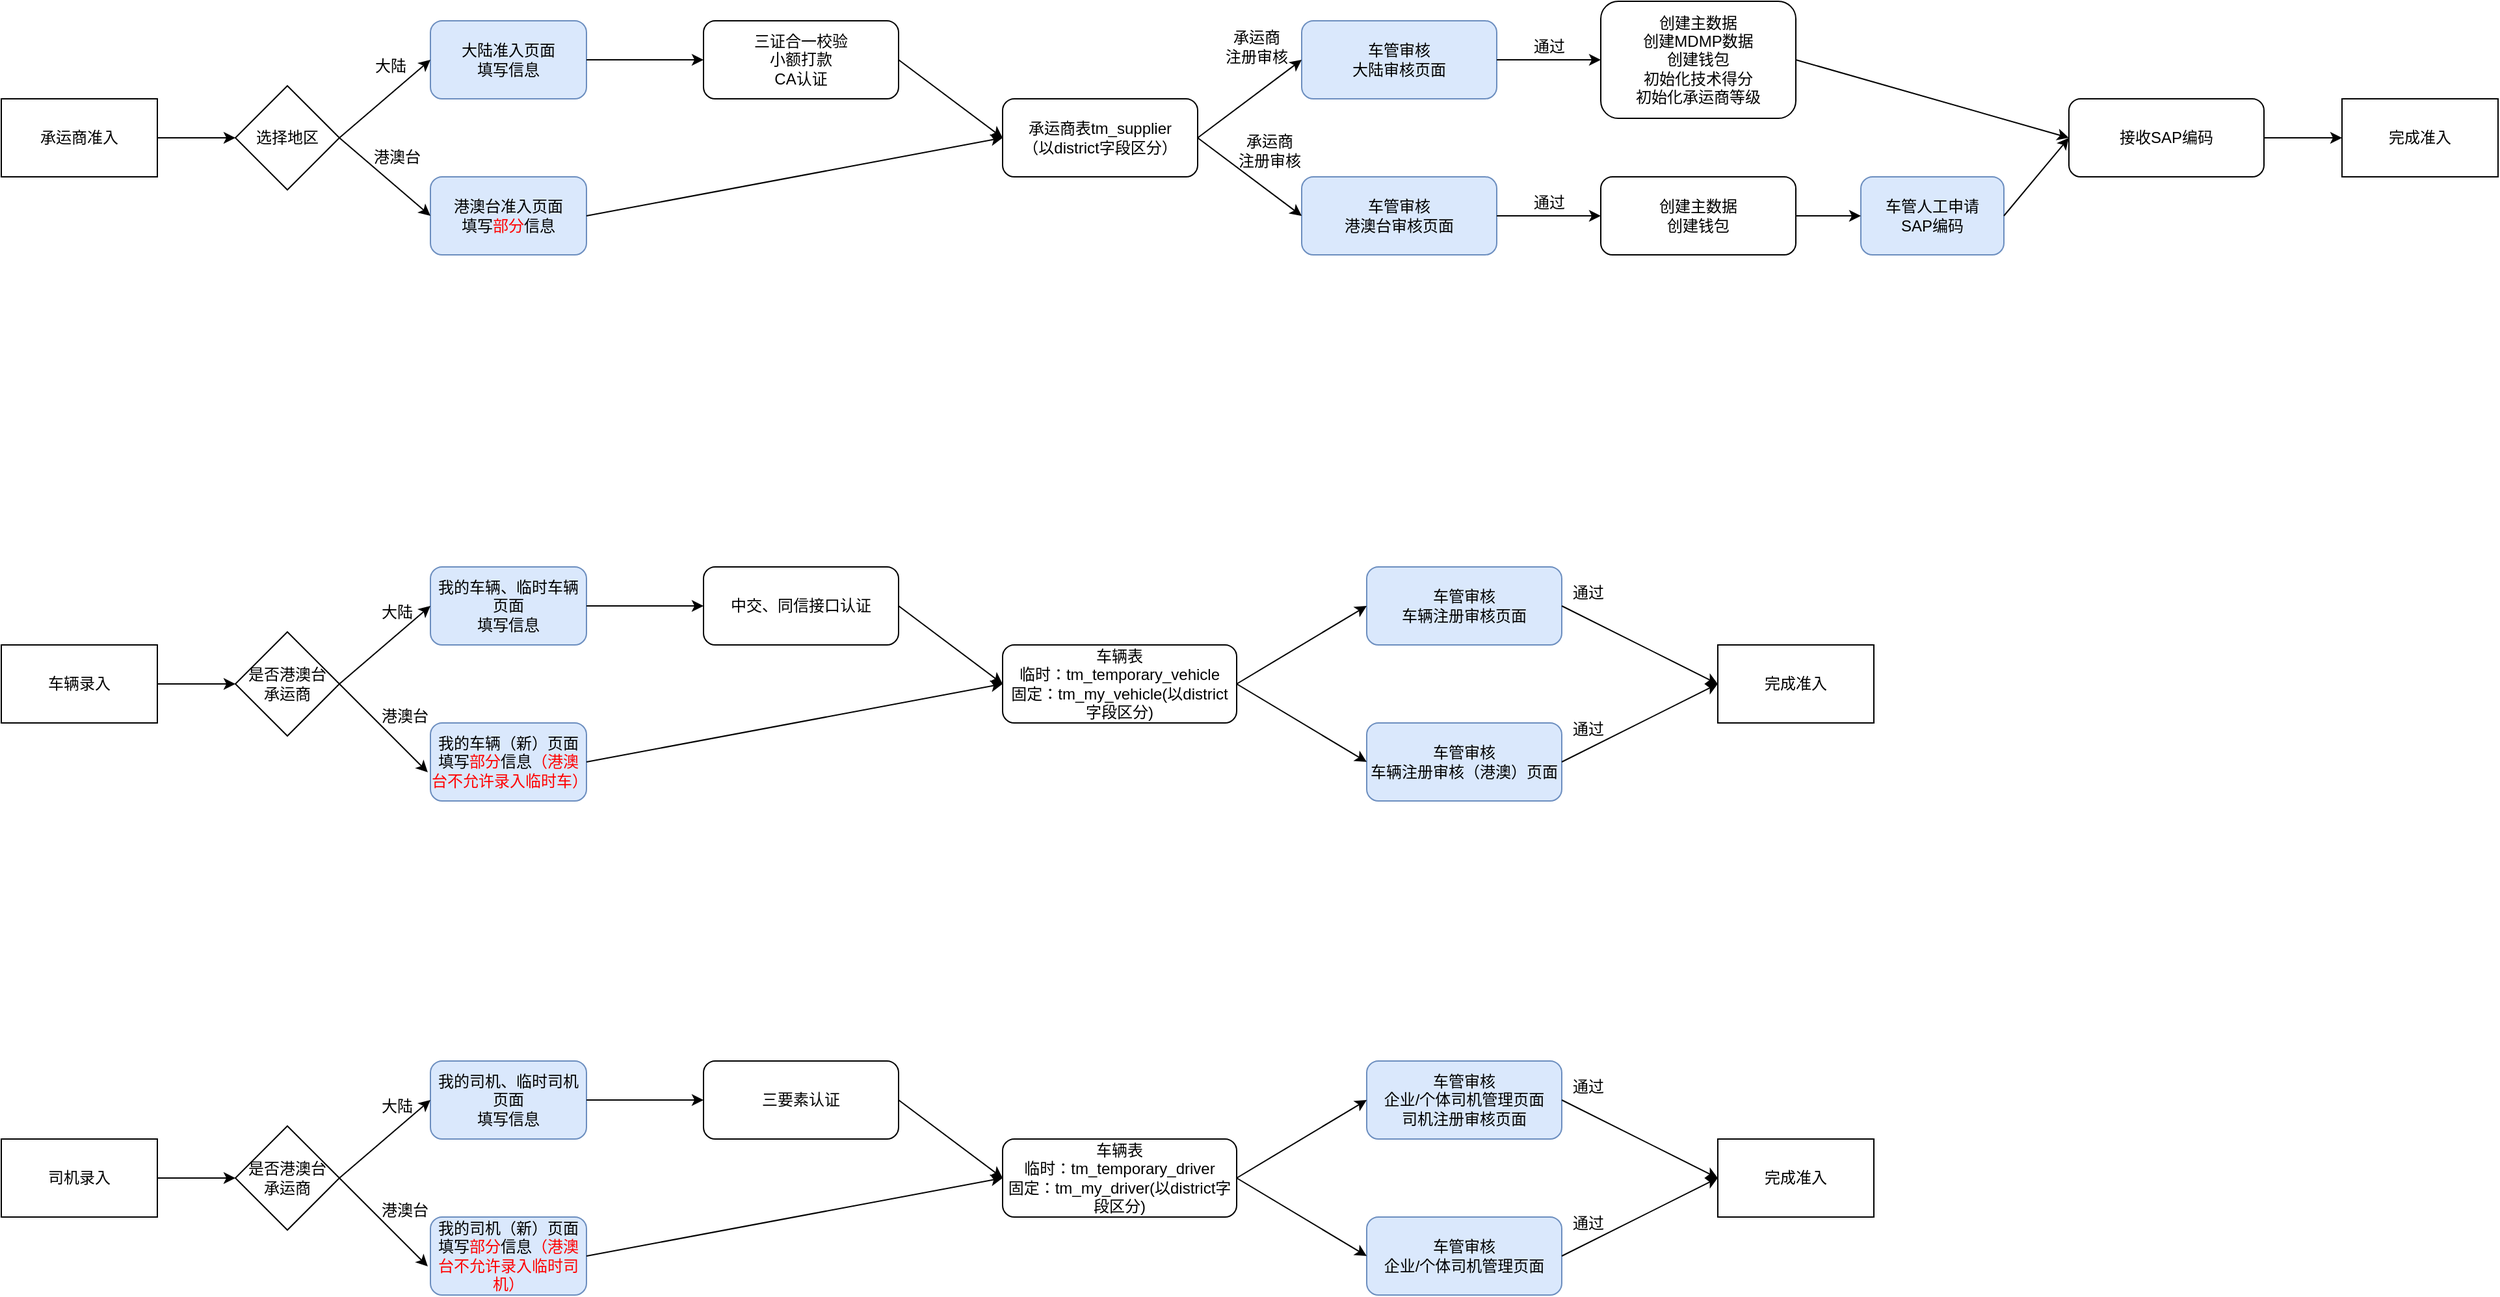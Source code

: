 <mxfile version="21.1.6" type="github">
  <diagram name="第 1 页" id="ubxKcSlFO65tErfigACV">
    <mxGraphModel dx="1434" dy="764" grid="1" gridSize="10" guides="1" tooltips="1" connect="1" arrows="1" fold="1" page="1" pageScale="1" pageWidth="827" pageHeight="1169" math="0" shadow="0">
      <root>
        <mxCell id="0" />
        <mxCell id="1" parent="0" />
        <mxCell id="kHSgpQIC2w--y30t0IKM-2" value="" style="endArrow=classic;html=1;rounded=0;exitX=1;exitY=0.5;exitDx=0;exitDy=0;" edge="1" parent="1" target="kHSgpQIC2w--y30t0IKM-4">
          <mxGeometry width="50" height="50" relative="1" as="geometry">
            <mxPoint x="230" y="210" as="sourcePoint" />
            <mxPoint x="260" y="360" as="targetPoint" />
          </mxGeometry>
        </mxCell>
        <mxCell id="kHSgpQIC2w--y30t0IKM-3" value="大陆准入页面&lt;br&gt;填写信息" style="rounded=1;whiteSpace=wrap;html=1;fillColor=#dae8fc;strokeColor=#6c8ebf;" vertex="1" parent="1">
          <mxGeometry x="440" y="120" width="120" height="60" as="geometry" />
        </mxCell>
        <mxCell id="kHSgpQIC2w--y30t0IKM-4" value="选择地区" style="rhombus;whiteSpace=wrap;html=1;" vertex="1" parent="1">
          <mxGeometry x="290" y="170" width="80" height="80" as="geometry" />
        </mxCell>
        <mxCell id="kHSgpQIC2w--y30t0IKM-5" value="" style="endArrow=classic;html=1;rounded=0;exitX=1;exitY=0.5;exitDx=0;exitDy=0;entryX=0;entryY=0.5;entryDx=0;entryDy=0;" edge="1" parent="1" source="kHSgpQIC2w--y30t0IKM-4" target="kHSgpQIC2w--y30t0IKM-3">
          <mxGeometry width="50" height="50" relative="1" as="geometry">
            <mxPoint x="240" y="220" as="sourcePoint" />
            <mxPoint x="300" y="220" as="targetPoint" />
          </mxGeometry>
        </mxCell>
        <mxCell id="kHSgpQIC2w--y30t0IKM-6" value="港澳台准入页面&lt;br&gt;填写&lt;font style=&quot;border-color: var(--border-color);&quot; color=&quot;#ff0000&quot;&gt;部分&lt;/font&gt;&lt;span style=&quot;&quot;&gt;信息&lt;/span&gt;" style="rounded=1;whiteSpace=wrap;html=1;fillColor=#dae8fc;strokeColor=#6c8ebf;" vertex="1" parent="1">
          <mxGeometry x="440" y="240" width="120" height="60" as="geometry" />
        </mxCell>
        <mxCell id="kHSgpQIC2w--y30t0IKM-8" value="" style="endArrow=classic;html=1;rounded=0;exitX=1;exitY=0.5;exitDx=0;exitDy=0;entryX=0;entryY=0.5;entryDx=0;entryDy=0;" edge="1" parent="1" source="kHSgpQIC2w--y30t0IKM-4" target="kHSgpQIC2w--y30t0IKM-6">
          <mxGeometry width="50" height="50" relative="1" as="geometry">
            <mxPoint x="380" y="220" as="sourcePoint" />
            <mxPoint x="450" y="150" as="targetPoint" />
          </mxGeometry>
        </mxCell>
        <mxCell id="kHSgpQIC2w--y30t0IKM-9" value="大陆" style="text;html=1;align=center;verticalAlign=middle;resizable=0;points=[];autosize=1;strokeColor=none;fillColor=none;" vertex="1" parent="1">
          <mxGeometry x="384" y="140" width="50" height="30" as="geometry" />
        </mxCell>
        <mxCell id="kHSgpQIC2w--y30t0IKM-10" value="港澳台" style="text;html=1;align=center;verticalAlign=middle;resizable=0;points=[];autosize=1;strokeColor=none;fillColor=none;" vertex="1" parent="1">
          <mxGeometry x="384" y="210" width="60" height="30" as="geometry" />
        </mxCell>
        <mxCell id="kHSgpQIC2w--y30t0IKM-12" value="承运商表tm_supplier&lt;br&gt;（以district字段区分）" style="rounded=1;whiteSpace=wrap;html=1;" vertex="1" parent="1">
          <mxGeometry x="880" y="180" width="150" height="60" as="geometry" />
        </mxCell>
        <mxCell id="kHSgpQIC2w--y30t0IKM-13" value="" style="endArrow=classic;html=1;rounded=0;exitX=1;exitY=0.5;exitDx=0;exitDy=0;entryX=0;entryY=0.5;entryDx=0;entryDy=0;" edge="1" parent="1" source="kHSgpQIC2w--y30t0IKM-3" target="kHSgpQIC2w--y30t0IKM-17">
          <mxGeometry width="50" height="50" relative="1" as="geometry">
            <mxPoint x="640" y="420" as="sourcePoint" />
            <mxPoint x="690" y="370" as="targetPoint" />
          </mxGeometry>
        </mxCell>
        <mxCell id="kHSgpQIC2w--y30t0IKM-14" value="" style="endArrow=classic;html=1;rounded=0;exitX=1;exitY=0.5;exitDx=0;exitDy=0;entryX=0;entryY=0.5;entryDx=0;entryDy=0;" edge="1" parent="1" source="kHSgpQIC2w--y30t0IKM-6" target="kHSgpQIC2w--y30t0IKM-12">
          <mxGeometry width="50" height="50" relative="1" as="geometry">
            <mxPoint x="640" y="420" as="sourcePoint" />
            <mxPoint x="690" y="370" as="targetPoint" />
          </mxGeometry>
        </mxCell>
        <mxCell id="kHSgpQIC2w--y30t0IKM-17" value="三证合一校验&lt;br&gt;小额打款&lt;br&gt;CA认证" style="rounded=1;whiteSpace=wrap;html=1;" vertex="1" parent="1">
          <mxGeometry x="650" y="120" width="150" height="60" as="geometry" />
        </mxCell>
        <mxCell id="kHSgpQIC2w--y30t0IKM-18" value="" style="endArrow=classic;html=1;rounded=0;entryX=0;entryY=0.5;entryDx=0;entryDy=0;exitX=1;exitY=0.5;exitDx=0;exitDy=0;" edge="1" parent="1" source="kHSgpQIC2w--y30t0IKM-17" target="kHSgpQIC2w--y30t0IKM-12">
          <mxGeometry width="50" height="50" relative="1" as="geometry">
            <mxPoint x="640" y="400" as="sourcePoint" />
            <mxPoint x="690" y="350" as="targetPoint" />
          </mxGeometry>
        </mxCell>
        <mxCell id="kHSgpQIC2w--y30t0IKM-19" value="车管审核&lt;br&gt;大陆审核页面" style="rounded=1;whiteSpace=wrap;html=1;fillColor=#dae8fc;strokeColor=#6c8ebf;" vertex="1" parent="1">
          <mxGeometry x="1110" y="120" width="150" height="60" as="geometry" />
        </mxCell>
        <mxCell id="kHSgpQIC2w--y30t0IKM-20" value="" style="endArrow=classic;html=1;rounded=0;entryX=0;entryY=0.5;entryDx=0;entryDy=0;" edge="1" parent="1" target="kHSgpQIC2w--y30t0IKM-19">
          <mxGeometry width="50" height="50" relative="1" as="geometry">
            <mxPoint x="1030" y="210" as="sourcePoint" />
            <mxPoint x="1120" y="350" as="targetPoint" />
          </mxGeometry>
        </mxCell>
        <mxCell id="kHSgpQIC2w--y30t0IKM-23" value="创建主数据&lt;br&gt;创建MDMP数据&lt;br&gt;创建钱包&lt;br&gt;初始化技术得分&lt;br&gt;初始化承运商等级" style="rounded=1;whiteSpace=wrap;html=1;" vertex="1" parent="1">
          <mxGeometry x="1340" y="105" width="150" height="90" as="geometry" />
        </mxCell>
        <mxCell id="kHSgpQIC2w--y30t0IKM-24" value="" style="endArrow=classic;html=1;rounded=0;entryX=0;entryY=0.5;entryDx=0;entryDy=0;exitX=1;exitY=0.5;exitDx=0;exitDy=0;" edge="1" parent="1" source="kHSgpQIC2w--y30t0IKM-19" target="kHSgpQIC2w--y30t0IKM-23">
          <mxGeometry width="50" height="50" relative="1" as="geometry">
            <mxPoint x="1240" y="210" as="sourcePoint" />
            <mxPoint x="1312" y="220" as="targetPoint" />
          </mxGeometry>
        </mxCell>
        <mxCell id="kHSgpQIC2w--y30t0IKM-25" value="车管审核&lt;br&gt;港澳台审核页面" style="rounded=1;whiteSpace=wrap;html=1;fillColor=#dae8fc;strokeColor=#6c8ebf;" vertex="1" parent="1">
          <mxGeometry x="1110" y="240" width="150" height="60" as="geometry" />
        </mxCell>
        <mxCell id="kHSgpQIC2w--y30t0IKM-26" value="" style="endArrow=classic;html=1;rounded=0;entryX=0;entryY=0.5;entryDx=0;entryDy=0;exitX=1;exitY=0.5;exitDx=0;exitDy=0;" edge="1" parent="1" source="kHSgpQIC2w--y30t0IKM-12" target="kHSgpQIC2w--y30t0IKM-25">
          <mxGeometry width="50" height="50" relative="1" as="geometry">
            <mxPoint x="1040" y="220" as="sourcePoint" />
            <mxPoint x="1120" y="160" as="targetPoint" />
          </mxGeometry>
        </mxCell>
        <mxCell id="kHSgpQIC2w--y30t0IKM-27" value="承运商&lt;br&gt;注册审核" style="text;html=1;align=center;verticalAlign=middle;resizable=0;points=[];autosize=1;strokeColor=none;fillColor=none;" vertex="1" parent="1">
          <mxGeometry x="1040" y="120" width="70" height="40" as="geometry" />
        </mxCell>
        <mxCell id="kHSgpQIC2w--y30t0IKM-28" value="承运商&lt;br&gt;注册审核" style="text;html=1;align=center;verticalAlign=middle;resizable=0;points=[];autosize=1;strokeColor=none;fillColor=none;" vertex="1" parent="1">
          <mxGeometry x="1050" y="200" width="70" height="40" as="geometry" />
        </mxCell>
        <mxCell id="kHSgpQIC2w--y30t0IKM-29" value="创建主数据&lt;br&gt;创建钱包" style="rounded=1;whiteSpace=wrap;html=1;" vertex="1" parent="1">
          <mxGeometry x="1340" y="240" width="150" height="60" as="geometry" />
        </mxCell>
        <mxCell id="kHSgpQIC2w--y30t0IKM-30" value="" style="endArrow=classic;html=1;rounded=0;exitX=1;exitY=0.5;exitDx=0;exitDy=0;" edge="1" parent="1" source="kHSgpQIC2w--y30t0IKM-25">
          <mxGeometry width="50" height="50" relative="1" as="geometry">
            <mxPoint x="1260" y="280" as="sourcePoint" />
            <mxPoint x="1340" y="270" as="targetPoint" />
          </mxGeometry>
        </mxCell>
        <mxCell id="kHSgpQIC2w--y30t0IKM-31" value="通过" style="text;html=1;align=center;verticalAlign=middle;resizable=0;points=[];autosize=1;strokeColor=none;fillColor=none;" vertex="1" parent="1">
          <mxGeometry x="1275" y="125" width="50" height="30" as="geometry" />
        </mxCell>
        <mxCell id="kHSgpQIC2w--y30t0IKM-32" value="通过" style="text;html=1;align=center;verticalAlign=middle;resizable=0;points=[];autosize=1;strokeColor=none;fillColor=none;" vertex="1" parent="1">
          <mxGeometry x="1275" y="245" width="50" height="30" as="geometry" />
        </mxCell>
        <mxCell id="kHSgpQIC2w--y30t0IKM-36" value="车管人工申请&lt;br&gt;SAP编码" style="rounded=1;whiteSpace=wrap;html=1;fillColor=#dae8fc;strokeColor=#6c8ebf;" vertex="1" parent="1">
          <mxGeometry x="1540" y="240" width="110" height="60" as="geometry" />
        </mxCell>
        <mxCell id="kHSgpQIC2w--y30t0IKM-37" value="" style="endArrow=classic;html=1;rounded=0;" edge="1" parent="1">
          <mxGeometry width="50" height="50" relative="1" as="geometry">
            <mxPoint x="1490" y="270" as="sourcePoint" />
            <mxPoint x="1540" y="270" as="targetPoint" />
            <Array as="points">
              <mxPoint x="1540" y="270" />
            </Array>
          </mxGeometry>
        </mxCell>
        <mxCell id="kHSgpQIC2w--y30t0IKM-38" value="接收SAP编码" style="rounded=1;whiteSpace=wrap;html=1;" vertex="1" parent="1">
          <mxGeometry x="1700" y="180" width="150" height="60" as="geometry" />
        </mxCell>
        <mxCell id="kHSgpQIC2w--y30t0IKM-39" value="" style="endArrow=classic;html=1;rounded=0;exitX=1;exitY=0.5;exitDx=0;exitDy=0;entryX=0;entryY=0.5;entryDx=0;entryDy=0;" edge="1" parent="1" source="kHSgpQIC2w--y30t0IKM-23" target="kHSgpQIC2w--y30t0IKM-38">
          <mxGeometry width="50" height="50" relative="1" as="geometry">
            <mxPoint x="1550" y="180" as="sourcePoint" />
            <mxPoint x="1600" y="130" as="targetPoint" />
          </mxGeometry>
        </mxCell>
        <mxCell id="kHSgpQIC2w--y30t0IKM-40" value="" style="endArrow=classic;html=1;rounded=0;exitX=1;exitY=0.5;exitDx=0;exitDy=0;entryX=0;entryY=0.5;entryDx=0;entryDy=0;" edge="1" parent="1" source="kHSgpQIC2w--y30t0IKM-36" target="kHSgpQIC2w--y30t0IKM-38">
          <mxGeometry width="50" height="50" relative="1" as="geometry">
            <mxPoint x="1500" y="160" as="sourcePoint" />
            <mxPoint x="1710" y="220" as="targetPoint" />
          </mxGeometry>
        </mxCell>
        <mxCell id="kHSgpQIC2w--y30t0IKM-41" value="完成准入" style="rounded=0;whiteSpace=wrap;html=1;" vertex="1" parent="1">
          <mxGeometry x="1910" y="180" width="120" height="60" as="geometry" />
        </mxCell>
        <mxCell id="kHSgpQIC2w--y30t0IKM-42" value="" style="endArrow=classic;html=1;rounded=0;exitX=1;exitY=0.5;exitDx=0;exitDy=0;entryX=0;entryY=0.5;entryDx=0;entryDy=0;" edge="1" parent="1" source="kHSgpQIC2w--y30t0IKM-38" target="kHSgpQIC2w--y30t0IKM-41">
          <mxGeometry width="50" height="50" relative="1" as="geometry">
            <mxPoint x="1660" y="280" as="sourcePoint" />
            <mxPoint x="1710" y="220" as="targetPoint" />
          </mxGeometry>
        </mxCell>
        <mxCell id="kHSgpQIC2w--y30t0IKM-45" value="承运商准入" style="rounded=0;whiteSpace=wrap;html=1;" vertex="1" parent="1">
          <mxGeometry x="110" y="180" width="120" height="60" as="geometry" />
        </mxCell>
        <mxCell id="kHSgpQIC2w--y30t0IKM-46" value="车辆录入" style="rounded=0;whiteSpace=wrap;html=1;" vertex="1" parent="1">
          <mxGeometry x="110" y="600" width="120" height="60" as="geometry" />
        </mxCell>
        <mxCell id="kHSgpQIC2w--y30t0IKM-47" value="是否港澳台&lt;br&gt;承运商" style="rhombus;whiteSpace=wrap;html=1;" vertex="1" parent="1">
          <mxGeometry x="290" y="590" width="80" height="80" as="geometry" />
        </mxCell>
        <mxCell id="kHSgpQIC2w--y30t0IKM-48" value="" style="endArrow=classic;html=1;rounded=0;exitX=1;exitY=0.5;exitDx=0;exitDy=0;entryX=0;entryY=0.5;entryDx=0;entryDy=0;" edge="1" parent="1" source="kHSgpQIC2w--y30t0IKM-46" target="kHSgpQIC2w--y30t0IKM-47">
          <mxGeometry width="50" height="50" relative="1" as="geometry">
            <mxPoint x="510" y="360" as="sourcePoint" />
            <mxPoint x="560" y="310" as="targetPoint" />
          </mxGeometry>
        </mxCell>
        <mxCell id="kHSgpQIC2w--y30t0IKM-49" value="我的车辆、临时车辆页面&lt;br&gt;填写信息" style="rounded=1;whiteSpace=wrap;html=1;fillColor=#dae8fc;strokeColor=#6c8ebf;" vertex="1" parent="1">
          <mxGeometry x="440" y="540" width="120" height="60" as="geometry" />
        </mxCell>
        <mxCell id="kHSgpQIC2w--y30t0IKM-50" value="我的车辆（新）页面&lt;br&gt;填写&lt;font style=&quot;border-color: var(--border-color);&quot; color=&quot;#ff0000&quot;&gt;部分&lt;/font&gt;信息&lt;font color=&quot;#ff0000&quot;&gt;（港澳台不允许录入临时车）&lt;/font&gt;" style="rounded=1;whiteSpace=wrap;html=1;fillColor=#dae8fc;strokeColor=#6c8ebf;" vertex="1" parent="1">
          <mxGeometry x="440" y="660" width="120" height="60" as="geometry" />
        </mxCell>
        <mxCell id="kHSgpQIC2w--y30t0IKM-51" value="" style="endArrow=classic;html=1;rounded=0;exitX=1;exitY=0.5;exitDx=0;exitDy=0;entryX=0;entryY=0.5;entryDx=0;entryDy=0;" edge="1" parent="1" source="kHSgpQIC2w--y30t0IKM-47" target="kHSgpQIC2w--y30t0IKM-49">
          <mxGeometry width="50" height="50" relative="1" as="geometry">
            <mxPoint x="240" y="640" as="sourcePoint" />
            <mxPoint x="300" y="640" as="targetPoint" />
          </mxGeometry>
        </mxCell>
        <mxCell id="kHSgpQIC2w--y30t0IKM-52" value="" style="endArrow=classic;html=1;rounded=0;entryX=-0.017;entryY=0.633;entryDx=0;entryDy=0;entryPerimeter=0;" edge="1" parent="1" target="kHSgpQIC2w--y30t0IKM-50">
          <mxGeometry width="50" height="50" relative="1" as="geometry">
            <mxPoint x="370" y="630" as="sourcePoint" />
            <mxPoint x="450" y="580" as="targetPoint" />
          </mxGeometry>
        </mxCell>
        <mxCell id="kHSgpQIC2w--y30t0IKM-53" value="港澳台" style="text;html=1;align=center;verticalAlign=middle;resizable=0;points=[];autosize=1;strokeColor=none;fillColor=none;" vertex="1" parent="1">
          <mxGeometry x="390" y="640" width="60" height="30" as="geometry" />
        </mxCell>
        <mxCell id="kHSgpQIC2w--y30t0IKM-54" value="大陆" style="text;html=1;align=center;verticalAlign=middle;resizable=0;points=[];autosize=1;strokeColor=none;fillColor=none;" vertex="1" parent="1">
          <mxGeometry x="389" y="560" width="50" height="30" as="geometry" />
        </mxCell>
        <mxCell id="kHSgpQIC2w--y30t0IKM-56" value="中交、同信接口认证" style="rounded=1;whiteSpace=wrap;html=1;" vertex="1" parent="1">
          <mxGeometry x="650" y="540" width="150" height="60" as="geometry" />
        </mxCell>
        <mxCell id="kHSgpQIC2w--y30t0IKM-57" value="" style="endArrow=classic;html=1;rounded=0;exitX=1;exitY=0.5;exitDx=0;exitDy=0;entryX=0;entryY=0.5;entryDx=0;entryDy=0;" edge="1" parent="1" source="kHSgpQIC2w--y30t0IKM-49" target="kHSgpQIC2w--y30t0IKM-56">
          <mxGeometry width="50" height="50" relative="1" as="geometry">
            <mxPoint x="570" y="590" as="sourcePoint" />
            <mxPoint x="620" y="540" as="targetPoint" />
          </mxGeometry>
        </mxCell>
        <mxCell id="kHSgpQIC2w--y30t0IKM-59" value="车辆表&lt;br&gt;临时：tm_temporary_vehicle&lt;br&gt;固定：tm_my_vehicle(以district字段区分)" style="rounded=1;whiteSpace=wrap;html=1;" vertex="1" parent="1">
          <mxGeometry x="880" y="600" width="180" height="60" as="geometry" />
        </mxCell>
        <mxCell id="kHSgpQIC2w--y30t0IKM-60" value="" style="endArrow=classic;html=1;rounded=0;exitX=1;exitY=0.5;exitDx=0;exitDy=0;entryX=0;entryY=0.5;entryDx=0;entryDy=0;" edge="1" parent="1" source="kHSgpQIC2w--y30t0IKM-50" target="kHSgpQIC2w--y30t0IKM-59">
          <mxGeometry width="50" height="50" relative="1" as="geometry">
            <mxPoint x="510" y="430" as="sourcePoint" />
            <mxPoint x="560" y="380" as="targetPoint" />
          </mxGeometry>
        </mxCell>
        <mxCell id="kHSgpQIC2w--y30t0IKM-61" value="" style="endArrow=classic;html=1;rounded=0;exitX=1;exitY=0.5;exitDx=0;exitDy=0;" edge="1" parent="1" source="kHSgpQIC2w--y30t0IKM-56">
          <mxGeometry width="50" height="50" relative="1" as="geometry">
            <mxPoint x="810" y="160" as="sourcePoint" />
            <mxPoint x="880" y="630" as="targetPoint" />
          </mxGeometry>
        </mxCell>
        <mxCell id="kHSgpQIC2w--y30t0IKM-62" value="车管审核&lt;br&gt;车辆注册审核页面" style="rounded=1;whiteSpace=wrap;html=1;fillColor=#dae8fc;strokeColor=#6c8ebf;" vertex="1" parent="1">
          <mxGeometry x="1160" y="540" width="150" height="60" as="geometry" />
        </mxCell>
        <mxCell id="kHSgpQIC2w--y30t0IKM-63" value="车管审核&lt;br&gt;车辆注册审核（港澳）页面" style="rounded=1;whiteSpace=wrap;html=1;fillColor=#dae8fc;strokeColor=#6c8ebf;" vertex="1" parent="1">
          <mxGeometry x="1160" y="660" width="150" height="60" as="geometry" />
        </mxCell>
        <mxCell id="kHSgpQIC2w--y30t0IKM-64" value="" style="endArrow=classic;html=1;rounded=0;exitX=1;exitY=0.5;exitDx=0;exitDy=0;entryX=0;entryY=0.5;entryDx=0;entryDy=0;" edge="1" parent="1" source="kHSgpQIC2w--y30t0IKM-59" target="kHSgpQIC2w--y30t0IKM-62">
          <mxGeometry width="50" height="50" relative="1" as="geometry">
            <mxPoint x="890" y="530" as="sourcePoint" />
            <mxPoint x="940" y="480" as="targetPoint" />
          </mxGeometry>
        </mxCell>
        <mxCell id="kHSgpQIC2w--y30t0IKM-65" value="" style="endArrow=classic;html=1;rounded=0;entryX=0;entryY=0.5;entryDx=0;entryDy=0;" edge="1" parent="1" target="kHSgpQIC2w--y30t0IKM-63">
          <mxGeometry width="50" height="50" relative="1" as="geometry">
            <mxPoint x="1060" y="630" as="sourcePoint" />
            <mxPoint x="1170" y="580" as="targetPoint" />
          </mxGeometry>
        </mxCell>
        <mxCell id="kHSgpQIC2w--y30t0IKM-66" value="完成准入" style="rounded=0;whiteSpace=wrap;html=1;" vertex="1" parent="1">
          <mxGeometry x="1430" y="600" width="120" height="60" as="geometry" />
        </mxCell>
        <mxCell id="kHSgpQIC2w--y30t0IKM-67" value="" style="endArrow=classic;html=1;rounded=0;exitX=1;exitY=0.5;exitDx=0;exitDy=0;entryX=0;entryY=0.5;entryDx=0;entryDy=0;" edge="1" parent="1" source="kHSgpQIC2w--y30t0IKM-62" target="kHSgpQIC2w--y30t0IKM-66">
          <mxGeometry width="50" height="50" relative="1" as="geometry">
            <mxPoint x="1540" y="530" as="sourcePoint" />
            <mxPoint x="1590" y="480" as="targetPoint" />
          </mxGeometry>
        </mxCell>
        <mxCell id="kHSgpQIC2w--y30t0IKM-68" value="" style="endArrow=classic;html=1;rounded=0;exitX=1;exitY=0.5;exitDx=0;exitDy=0;entryX=0;entryY=0.5;entryDx=0;entryDy=0;" edge="1" parent="1" source="kHSgpQIC2w--y30t0IKM-63" target="kHSgpQIC2w--y30t0IKM-66">
          <mxGeometry width="50" height="50" relative="1" as="geometry">
            <mxPoint x="1320" y="580" as="sourcePoint" />
            <mxPoint x="1440" y="640" as="targetPoint" />
          </mxGeometry>
        </mxCell>
        <mxCell id="kHSgpQIC2w--y30t0IKM-69" value="通过" style="text;html=1;align=center;verticalAlign=middle;resizable=0;points=[];autosize=1;strokeColor=none;fillColor=none;" vertex="1" parent="1">
          <mxGeometry x="1305" y="545" width="50" height="30" as="geometry" />
        </mxCell>
        <mxCell id="kHSgpQIC2w--y30t0IKM-70" value="通过" style="text;html=1;align=center;verticalAlign=middle;resizable=0;points=[];autosize=1;strokeColor=none;fillColor=none;" vertex="1" parent="1">
          <mxGeometry x="1305" y="650" width="50" height="30" as="geometry" />
        </mxCell>
        <mxCell id="kHSgpQIC2w--y30t0IKM-72" value="司机录入" style="rounded=0;whiteSpace=wrap;html=1;" vertex="1" parent="1">
          <mxGeometry x="110" y="980" width="120" height="60" as="geometry" />
        </mxCell>
        <mxCell id="kHSgpQIC2w--y30t0IKM-73" value="是否港澳台&lt;br&gt;承运商" style="rhombus;whiteSpace=wrap;html=1;" vertex="1" parent="1">
          <mxGeometry x="290" y="970" width="80" height="80" as="geometry" />
        </mxCell>
        <mxCell id="kHSgpQIC2w--y30t0IKM-74" value="" style="endArrow=classic;html=1;rounded=0;exitX=1;exitY=0.5;exitDx=0;exitDy=0;entryX=0;entryY=0.5;entryDx=0;entryDy=0;" edge="1" parent="1" source="kHSgpQIC2w--y30t0IKM-72" target="kHSgpQIC2w--y30t0IKM-73">
          <mxGeometry width="50" height="50" relative="1" as="geometry">
            <mxPoint x="510" y="740" as="sourcePoint" />
            <mxPoint x="560" y="690" as="targetPoint" />
          </mxGeometry>
        </mxCell>
        <mxCell id="kHSgpQIC2w--y30t0IKM-75" value="我的司机、临时司机页面&lt;br&gt;填写信息" style="rounded=1;whiteSpace=wrap;html=1;fillColor=#dae8fc;strokeColor=#6c8ebf;" vertex="1" parent="1">
          <mxGeometry x="440" y="920" width="120" height="60" as="geometry" />
        </mxCell>
        <mxCell id="kHSgpQIC2w--y30t0IKM-76" value="我的司机（新）页面&lt;br&gt;填写&lt;font style=&quot;border-color: var(--border-color);&quot; color=&quot;#ff0000&quot;&gt;部分&lt;/font&gt;信息&lt;font color=&quot;#ff0000&quot;&gt;（港澳台不允许录入临时司机）&lt;/font&gt;" style="rounded=1;whiteSpace=wrap;html=1;fillColor=#dae8fc;strokeColor=#6c8ebf;" vertex="1" parent="1">
          <mxGeometry x="440" y="1040" width="120" height="60" as="geometry" />
        </mxCell>
        <mxCell id="kHSgpQIC2w--y30t0IKM-77" value="" style="endArrow=classic;html=1;rounded=0;exitX=1;exitY=0.5;exitDx=0;exitDy=0;entryX=0;entryY=0.5;entryDx=0;entryDy=0;" edge="1" parent="1" source="kHSgpQIC2w--y30t0IKM-73" target="kHSgpQIC2w--y30t0IKM-75">
          <mxGeometry width="50" height="50" relative="1" as="geometry">
            <mxPoint x="240" y="1020" as="sourcePoint" />
            <mxPoint x="300" y="1020" as="targetPoint" />
          </mxGeometry>
        </mxCell>
        <mxCell id="kHSgpQIC2w--y30t0IKM-78" value="" style="endArrow=classic;html=1;rounded=0;entryX=-0.017;entryY=0.633;entryDx=0;entryDy=0;entryPerimeter=0;" edge="1" parent="1" target="kHSgpQIC2w--y30t0IKM-76">
          <mxGeometry width="50" height="50" relative="1" as="geometry">
            <mxPoint x="370" y="1010" as="sourcePoint" />
            <mxPoint x="450" y="960" as="targetPoint" />
          </mxGeometry>
        </mxCell>
        <mxCell id="kHSgpQIC2w--y30t0IKM-79" value="港澳台" style="text;html=1;align=center;verticalAlign=middle;resizable=0;points=[];autosize=1;strokeColor=none;fillColor=none;" vertex="1" parent="1">
          <mxGeometry x="390" y="1020" width="60" height="30" as="geometry" />
        </mxCell>
        <mxCell id="kHSgpQIC2w--y30t0IKM-80" value="大陆" style="text;html=1;align=center;verticalAlign=middle;resizable=0;points=[];autosize=1;strokeColor=none;fillColor=none;" vertex="1" parent="1">
          <mxGeometry x="389" y="940" width="50" height="30" as="geometry" />
        </mxCell>
        <mxCell id="kHSgpQIC2w--y30t0IKM-81" value="三要素认证" style="rounded=1;whiteSpace=wrap;html=1;" vertex="1" parent="1">
          <mxGeometry x="650" y="920" width="150" height="60" as="geometry" />
        </mxCell>
        <mxCell id="kHSgpQIC2w--y30t0IKM-82" value="" style="endArrow=classic;html=1;rounded=0;exitX=1;exitY=0.5;exitDx=0;exitDy=0;entryX=0;entryY=0.5;entryDx=0;entryDy=0;" edge="1" parent="1" source="kHSgpQIC2w--y30t0IKM-75" target="kHSgpQIC2w--y30t0IKM-81">
          <mxGeometry width="50" height="50" relative="1" as="geometry">
            <mxPoint x="570" y="970" as="sourcePoint" />
            <mxPoint x="620" y="920" as="targetPoint" />
          </mxGeometry>
        </mxCell>
        <mxCell id="kHSgpQIC2w--y30t0IKM-83" value="车辆表&lt;br&gt;临时：tm_temporary_driver&lt;br&gt;固定：tm_my_driver(以district字段区分)" style="rounded=1;whiteSpace=wrap;html=1;" vertex="1" parent="1">
          <mxGeometry x="880" y="980" width="180" height="60" as="geometry" />
        </mxCell>
        <mxCell id="kHSgpQIC2w--y30t0IKM-84" value="" style="endArrow=classic;html=1;rounded=0;exitX=1;exitY=0.5;exitDx=0;exitDy=0;entryX=0;entryY=0.5;entryDx=0;entryDy=0;" edge="1" parent="1" source="kHSgpQIC2w--y30t0IKM-76" target="kHSgpQIC2w--y30t0IKM-83">
          <mxGeometry width="50" height="50" relative="1" as="geometry">
            <mxPoint x="510" y="810" as="sourcePoint" />
            <mxPoint x="560" y="760" as="targetPoint" />
          </mxGeometry>
        </mxCell>
        <mxCell id="kHSgpQIC2w--y30t0IKM-85" value="" style="endArrow=classic;html=1;rounded=0;exitX=1;exitY=0.5;exitDx=0;exitDy=0;" edge="1" parent="1" source="kHSgpQIC2w--y30t0IKM-81">
          <mxGeometry width="50" height="50" relative="1" as="geometry">
            <mxPoint x="810" y="540" as="sourcePoint" />
            <mxPoint x="880" y="1010" as="targetPoint" />
          </mxGeometry>
        </mxCell>
        <mxCell id="kHSgpQIC2w--y30t0IKM-86" value="车管审核&lt;br&gt;企业/个体司机管理页面&lt;br&gt;司机注册审核页面" style="rounded=1;whiteSpace=wrap;html=1;fillColor=#dae8fc;strokeColor=#6c8ebf;" vertex="1" parent="1">
          <mxGeometry x="1160" y="920" width="150" height="60" as="geometry" />
        </mxCell>
        <mxCell id="kHSgpQIC2w--y30t0IKM-87" value="车管审核&lt;br&gt;企业/个体司机管理页面" style="rounded=1;whiteSpace=wrap;html=1;fillColor=#dae8fc;strokeColor=#6c8ebf;" vertex="1" parent="1">
          <mxGeometry x="1160" y="1040" width="150" height="60" as="geometry" />
        </mxCell>
        <mxCell id="kHSgpQIC2w--y30t0IKM-88" value="" style="endArrow=classic;html=1;rounded=0;exitX=1;exitY=0.5;exitDx=0;exitDy=0;entryX=0;entryY=0.5;entryDx=0;entryDy=0;" edge="1" parent="1" source="kHSgpQIC2w--y30t0IKM-83" target="kHSgpQIC2w--y30t0IKM-86">
          <mxGeometry width="50" height="50" relative="1" as="geometry">
            <mxPoint x="890" y="910" as="sourcePoint" />
            <mxPoint x="940" y="860" as="targetPoint" />
          </mxGeometry>
        </mxCell>
        <mxCell id="kHSgpQIC2w--y30t0IKM-89" value="" style="endArrow=classic;html=1;rounded=0;entryX=0;entryY=0.5;entryDx=0;entryDy=0;" edge="1" parent="1" target="kHSgpQIC2w--y30t0IKM-87">
          <mxGeometry width="50" height="50" relative="1" as="geometry">
            <mxPoint x="1060" y="1010" as="sourcePoint" />
            <mxPoint x="1170" y="960" as="targetPoint" />
          </mxGeometry>
        </mxCell>
        <mxCell id="kHSgpQIC2w--y30t0IKM-90" value="完成准入" style="rounded=0;whiteSpace=wrap;html=1;" vertex="1" parent="1">
          <mxGeometry x="1430" y="980" width="120" height="60" as="geometry" />
        </mxCell>
        <mxCell id="kHSgpQIC2w--y30t0IKM-91" value="" style="endArrow=classic;html=1;rounded=0;exitX=1;exitY=0.5;exitDx=0;exitDy=0;entryX=0;entryY=0.5;entryDx=0;entryDy=0;" edge="1" parent="1" source="kHSgpQIC2w--y30t0IKM-86" target="kHSgpQIC2w--y30t0IKM-90">
          <mxGeometry width="50" height="50" relative="1" as="geometry">
            <mxPoint x="1540" y="910" as="sourcePoint" />
            <mxPoint x="1590" y="860" as="targetPoint" />
          </mxGeometry>
        </mxCell>
        <mxCell id="kHSgpQIC2w--y30t0IKM-92" value="" style="endArrow=classic;html=1;rounded=0;exitX=1;exitY=0.5;exitDx=0;exitDy=0;entryX=0;entryY=0.5;entryDx=0;entryDy=0;" edge="1" parent="1" source="kHSgpQIC2w--y30t0IKM-87" target="kHSgpQIC2w--y30t0IKM-90">
          <mxGeometry width="50" height="50" relative="1" as="geometry">
            <mxPoint x="1320" y="960" as="sourcePoint" />
            <mxPoint x="1440" y="1020" as="targetPoint" />
          </mxGeometry>
        </mxCell>
        <mxCell id="kHSgpQIC2w--y30t0IKM-93" value="通过" style="text;html=1;align=center;verticalAlign=middle;resizable=0;points=[];autosize=1;strokeColor=none;fillColor=none;" vertex="1" parent="1">
          <mxGeometry x="1305" y="925" width="50" height="30" as="geometry" />
        </mxCell>
        <mxCell id="kHSgpQIC2w--y30t0IKM-94" value="通过" style="text;html=1;align=center;verticalAlign=middle;resizable=0;points=[];autosize=1;strokeColor=none;fillColor=none;" vertex="1" parent="1">
          <mxGeometry x="1305" y="1030" width="50" height="30" as="geometry" />
        </mxCell>
      </root>
    </mxGraphModel>
  </diagram>
</mxfile>
